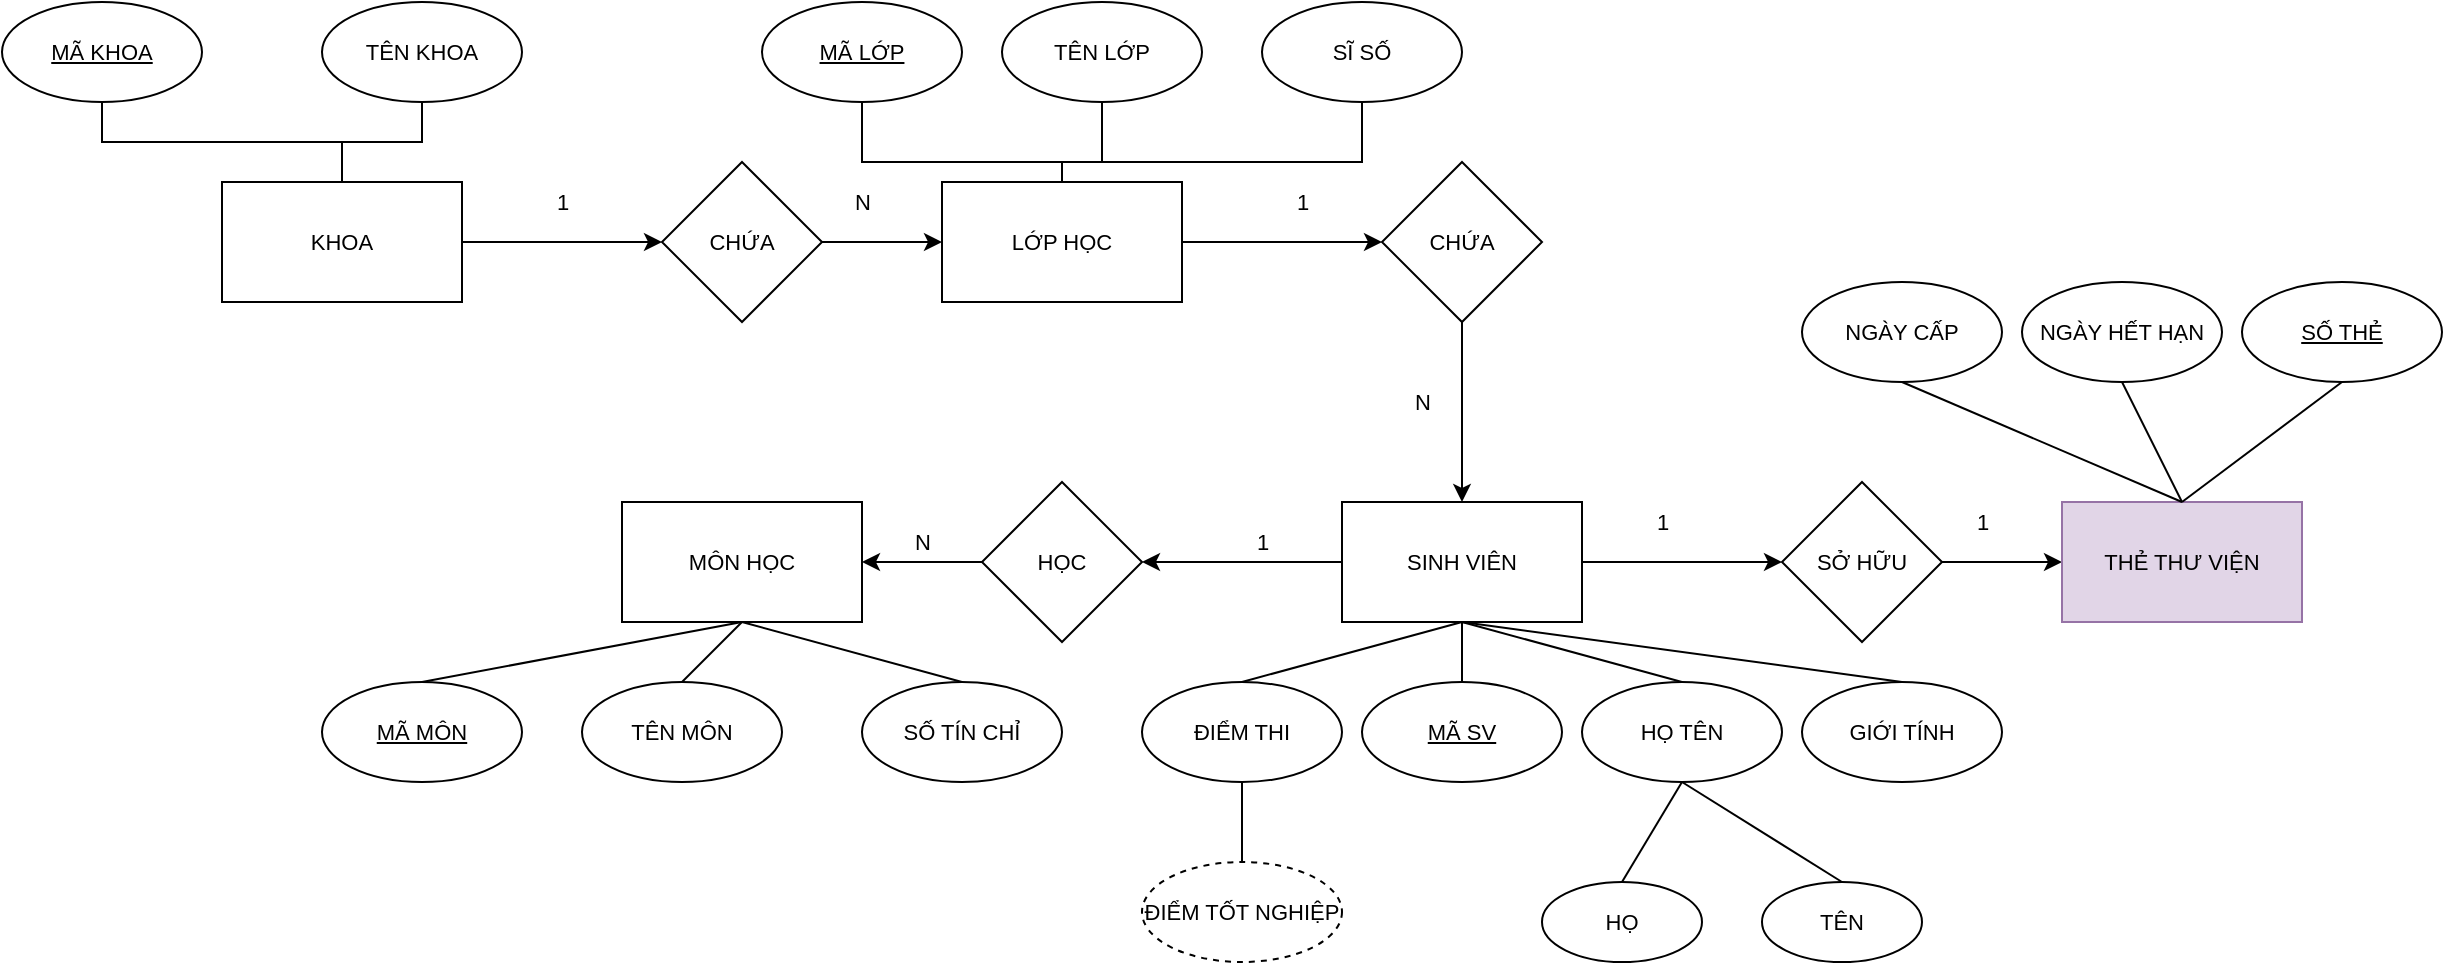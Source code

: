 <mxfile version="15.8.7" type="device"><diagram id="MwSIHv7SYvT5ruczbC4N" name="Page-1"><mxGraphModel dx="1483" dy="2016" grid="1" gridSize="10" guides="1" tooltips="1" connect="1" arrows="1" fold="1" page="1" pageScale="1" pageWidth="850" pageHeight="1100" math="0" shadow="0"><root><mxCell id="0"/><mxCell id="1" parent="0"/><mxCell id="2KRJPlFQbSfmhcFbhLpO-6" value="" style="edgeStyle=orthogonalEdgeStyle;rounded=0;orthogonalLoop=1;jettySize=auto;html=1;fontSize=11;" edge="1" parent="1" source="2KRJPlFQbSfmhcFbhLpO-4" target="2KRJPlFQbSfmhcFbhLpO-5"><mxGeometry relative="1" as="geometry"/></mxCell><mxCell id="2KRJPlFQbSfmhcFbhLpO-4" value="KHOA" style="whiteSpace=wrap;html=1;fontSize=11;" vertex="1" parent="1"><mxGeometry x="120" y="70" width="120" height="60" as="geometry"/></mxCell><mxCell id="2KRJPlFQbSfmhcFbhLpO-8" value="" style="edgeStyle=orthogonalEdgeStyle;rounded=0;orthogonalLoop=1;jettySize=auto;html=1;fontSize=11;" edge="1" parent="1" source="2KRJPlFQbSfmhcFbhLpO-5" target="2KRJPlFQbSfmhcFbhLpO-7"><mxGeometry relative="1" as="geometry"/></mxCell><mxCell id="2KRJPlFQbSfmhcFbhLpO-5" value="CHỨA" style="rhombus;whiteSpace=wrap;html=1;fontSize=11;" vertex="1" parent="1"><mxGeometry x="340" y="60" width="80" height="80" as="geometry"/></mxCell><mxCell id="2KRJPlFQbSfmhcFbhLpO-12" value="" style="edgeStyle=orthogonalEdgeStyle;rounded=0;orthogonalLoop=1;jettySize=auto;html=1;fontSize=11;" edge="1" parent="1" source="2KRJPlFQbSfmhcFbhLpO-7" target="2KRJPlFQbSfmhcFbhLpO-11"><mxGeometry relative="1" as="geometry"/></mxCell><mxCell id="2KRJPlFQbSfmhcFbhLpO-7" value="LỚP HỌC" style="whiteSpace=wrap;html=1;fontSize=11;" vertex="1" parent="1"><mxGeometry x="480" y="70" width="120" height="60" as="geometry"/></mxCell><mxCell id="2KRJPlFQbSfmhcFbhLpO-9" value="1" style="text;html=1;align=center;verticalAlign=middle;resizable=0;points=[];autosize=1;strokeColor=none;fillColor=none;fontSize=11;" vertex="1" parent="1"><mxGeometry x="280" y="70" width="20" height="20" as="geometry"/></mxCell><mxCell id="2KRJPlFQbSfmhcFbhLpO-10" value="N" style="text;html=1;align=center;verticalAlign=middle;resizable=0;points=[];autosize=1;strokeColor=none;fillColor=none;fontSize=11;" vertex="1" parent="1"><mxGeometry x="430" y="70" width="20" height="20" as="geometry"/></mxCell><mxCell id="2KRJPlFQbSfmhcFbhLpO-14" value="" style="edgeStyle=orthogonalEdgeStyle;rounded=0;orthogonalLoop=1;jettySize=auto;html=1;fontSize=11;" edge="1" parent="1" source="2KRJPlFQbSfmhcFbhLpO-11" target="2KRJPlFQbSfmhcFbhLpO-13"><mxGeometry relative="1" as="geometry"/></mxCell><mxCell id="2KRJPlFQbSfmhcFbhLpO-11" value="CHỨA" style="rhombus;whiteSpace=wrap;html=1;fontSize=11;" vertex="1" parent="1"><mxGeometry x="700" y="60" width="80" height="80" as="geometry"/></mxCell><mxCell id="2KRJPlFQbSfmhcFbhLpO-16" value="" style="edgeStyle=orthogonalEdgeStyle;rounded=0;orthogonalLoop=1;jettySize=auto;html=1;fontSize=11;" edge="1" parent="1" source="2KRJPlFQbSfmhcFbhLpO-13" target="2KRJPlFQbSfmhcFbhLpO-15"><mxGeometry relative="1" as="geometry"/></mxCell><mxCell id="2KRJPlFQbSfmhcFbhLpO-26" value="" style="edgeStyle=orthogonalEdgeStyle;rounded=0;orthogonalLoop=1;jettySize=auto;html=1;fontSize=11;" edge="1" parent="1" source="2KRJPlFQbSfmhcFbhLpO-13" target="2KRJPlFQbSfmhcFbhLpO-25"><mxGeometry relative="1" as="geometry"/></mxCell><mxCell id="2KRJPlFQbSfmhcFbhLpO-13" value="SINH VIÊN" style="whiteSpace=wrap;html=1;fontSize=11;" vertex="1" parent="1"><mxGeometry x="680" y="230" width="120" height="60" as="geometry"/></mxCell><mxCell id="2KRJPlFQbSfmhcFbhLpO-24" value="" style="edgeStyle=orthogonalEdgeStyle;rounded=0;orthogonalLoop=1;jettySize=auto;html=1;fontSize=11;" edge="1" parent="1" source="2KRJPlFQbSfmhcFbhLpO-15" target="2KRJPlFQbSfmhcFbhLpO-23"><mxGeometry relative="1" as="geometry"/></mxCell><mxCell id="2KRJPlFQbSfmhcFbhLpO-15" value="HỌC" style="rhombus;whiteSpace=wrap;html=1;fontSize=11;" vertex="1" parent="1"><mxGeometry x="500" y="220" width="80" height="80" as="geometry"/></mxCell><mxCell id="2KRJPlFQbSfmhcFbhLpO-19" value="1" style="text;html=1;align=center;verticalAlign=middle;resizable=0;points=[];autosize=1;strokeColor=none;fillColor=none;fontSize=11;" vertex="1" parent="1"><mxGeometry x="650" y="70" width="20" height="20" as="geometry"/></mxCell><mxCell id="2KRJPlFQbSfmhcFbhLpO-20" value="N" style="text;html=1;align=center;verticalAlign=middle;resizable=0;points=[];autosize=1;strokeColor=none;fillColor=none;fontSize=11;" vertex="1" parent="1"><mxGeometry x="710" y="170" width="20" height="20" as="geometry"/></mxCell><mxCell id="2KRJPlFQbSfmhcFbhLpO-21" value="1" style="text;html=1;align=center;verticalAlign=middle;resizable=0;points=[];autosize=1;strokeColor=none;fillColor=none;fontSize=11;" vertex="1" parent="1"><mxGeometry x="630" y="240" width="20" height="20" as="geometry"/></mxCell><mxCell id="2KRJPlFQbSfmhcFbhLpO-22" value="N" style="text;html=1;align=center;verticalAlign=middle;resizable=0;points=[];autosize=1;strokeColor=none;fillColor=none;fontSize=11;" vertex="1" parent="1"><mxGeometry x="460" y="240" width="20" height="20" as="geometry"/></mxCell><mxCell id="2KRJPlFQbSfmhcFbhLpO-23" value="MÔN HỌC" style="whiteSpace=wrap;html=1;fontSize=11;" vertex="1" parent="1"><mxGeometry x="320" y="230" width="120" height="60" as="geometry"/></mxCell><mxCell id="2KRJPlFQbSfmhcFbhLpO-29" value="" style="edgeStyle=orthogonalEdgeStyle;rounded=0;orthogonalLoop=1;jettySize=auto;html=1;fontSize=11;" edge="1" parent="1" source="2KRJPlFQbSfmhcFbhLpO-25" target="2KRJPlFQbSfmhcFbhLpO-28"><mxGeometry relative="1" as="geometry"/></mxCell><mxCell id="2KRJPlFQbSfmhcFbhLpO-25" value="SỞ HỮU" style="rhombus;whiteSpace=wrap;html=1;fontSize=11;" vertex="1" parent="1"><mxGeometry x="900" y="220" width="80" height="80" as="geometry"/></mxCell><mxCell id="2KRJPlFQbSfmhcFbhLpO-27" value="1" style="text;html=1;align=center;verticalAlign=middle;resizable=0;points=[];autosize=1;strokeColor=none;fillColor=none;fontSize=11;" vertex="1" parent="1"><mxGeometry x="830" y="230" width="20" height="20" as="geometry"/></mxCell><mxCell id="2KRJPlFQbSfmhcFbhLpO-28" value="THẺ THƯ VIỆN" style="whiteSpace=wrap;html=1;fontSize=11;fillColor=#e1d5e7;strokeColor=#9673a6;" vertex="1" parent="1"><mxGeometry x="1040" y="230" width="120" height="60" as="geometry"/></mxCell><mxCell id="2KRJPlFQbSfmhcFbhLpO-30" value="1" style="text;html=1;align=center;verticalAlign=middle;resizable=0;points=[];autosize=1;strokeColor=none;fillColor=none;fontSize=11;" vertex="1" parent="1"><mxGeometry x="990" y="230" width="20" height="20" as="geometry"/></mxCell><mxCell id="2KRJPlFQbSfmhcFbhLpO-31" value="&lt;u&gt;MÃ KHOA&lt;/u&gt;" style="ellipse;whiteSpace=wrap;html=1;fontSize=11;" vertex="1" parent="1"><mxGeometry x="10" y="-20" width="100" height="50" as="geometry"/></mxCell><mxCell id="2KRJPlFQbSfmhcFbhLpO-32" value="TÊN KHOA" style="ellipse;whiteSpace=wrap;html=1;fontSize=11;" vertex="1" parent="1"><mxGeometry x="170" y="-20" width="100" height="50" as="geometry"/></mxCell><mxCell id="2KRJPlFQbSfmhcFbhLpO-34" value="" style="endArrow=none;html=1;rounded=0;fontSize=11;entryX=0.5;entryY=1;entryDx=0;entryDy=0;exitX=0.5;exitY=0;exitDx=0;exitDy=0;" edge="1" parent="1" source="2KRJPlFQbSfmhcFbhLpO-4" target="2KRJPlFQbSfmhcFbhLpO-31"><mxGeometry width="50" height="50" relative="1" as="geometry"><mxPoint x="50" y="90" as="sourcePoint"/><mxPoint x="100" y="40" as="targetPoint"/><Array as="points"><mxPoint x="180" y="50"/><mxPoint x="60" y="50"/></Array></mxGeometry></mxCell><mxCell id="2KRJPlFQbSfmhcFbhLpO-35" value="" style="endArrow=none;html=1;rounded=0;fontSize=11;entryX=0.5;entryY=1;entryDx=0;entryDy=0;exitX=0.5;exitY=0;exitDx=0;exitDy=0;" edge="1" parent="1" source="2KRJPlFQbSfmhcFbhLpO-4" target="2KRJPlFQbSfmhcFbhLpO-32"><mxGeometry width="50" height="50" relative="1" as="geometry"><mxPoint x="210" y="80" as="sourcePoint"/><mxPoint x="260" y="30" as="targetPoint"/><Array as="points"><mxPoint x="180" y="50"/><mxPoint x="220" y="50"/></Array></mxGeometry></mxCell><mxCell id="2KRJPlFQbSfmhcFbhLpO-36" value="&lt;u&gt;MÃ LỚP&lt;/u&gt;" style="ellipse;whiteSpace=wrap;html=1;fontSize=11;" vertex="1" parent="1"><mxGeometry x="390" y="-20" width="100" height="50" as="geometry"/></mxCell><mxCell id="2KRJPlFQbSfmhcFbhLpO-37" value="TÊN LỚP" style="ellipse;whiteSpace=wrap;html=1;fontSize=11;" vertex="1" parent="1"><mxGeometry x="510" y="-20" width="100" height="50" as="geometry"/></mxCell><mxCell id="2KRJPlFQbSfmhcFbhLpO-38" value="SĨ SỐ" style="ellipse;whiteSpace=wrap;html=1;fontSize=11;" vertex="1" parent="1"><mxGeometry x="640" y="-20" width="100" height="50" as="geometry"/></mxCell><mxCell id="2KRJPlFQbSfmhcFbhLpO-39" value="" style="endArrow=none;html=1;rounded=0;fontSize=11;entryX=0.5;entryY=1;entryDx=0;entryDy=0;exitX=0.5;exitY=0;exitDx=0;exitDy=0;" edge="1" parent="1" source="2KRJPlFQbSfmhcFbhLpO-7" target="2KRJPlFQbSfmhcFbhLpO-36"><mxGeometry width="50" height="50" relative="1" as="geometry"><mxPoint x="430" y="80" as="sourcePoint"/><mxPoint x="480" y="30" as="targetPoint"/><Array as="points"><mxPoint x="540" y="60"/><mxPoint x="440" y="60"/></Array></mxGeometry></mxCell><mxCell id="2KRJPlFQbSfmhcFbhLpO-40" value="" style="endArrow=none;html=1;rounded=0;fontSize=11;entryX=0.5;entryY=1;entryDx=0;entryDy=0;exitX=0.5;exitY=0;exitDx=0;exitDy=0;" edge="1" parent="1" source="2KRJPlFQbSfmhcFbhLpO-7" target="2KRJPlFQbSfmhcFbhLpO-37"><mxGeometry width="50" height="50" relative="1" as="geometry"><mxPoint x="550" y="90" as="sourcePoint"/><mxPoint x="600" y="40" as="targetPoint"/><Array as="points"><mxPoint x="540" y="60"/><mxPoint x="560" y="60"/></Array></mxGeometry></mxCell><mxCell id="2KRJPlFQbSfmhcFbhLpO-41" value="" style="endArrow=none;html=1;rounded=0;fontSize=11;entryX=0.5;entryY=1;entryDx=0;entryDy=0;exitX=0.5;exitY=0;exitDx=0;exitDy=0;" edge="1" parent="1" source="2KRJPlFQbSfmhcFbhLpO-7" target="2KRJPlFQbSfmhcFbhLpO-38"><mxGeometry width="50" height="50" relative="1" as="geometry"><mxPoint x="550" y="80" as="sourcePoint"/><mxPoint x="570" y="40" as="targetPoint"/><Array as="points"><mxPoint x="540" y="60"/><mxPoint x="690" y="60"/></Array></mxGeometry></mxCell><mxCell id="2KRJPlFQbSfmhcFbhLpO-42" value="NGÀY HẾT HẠN" style="ellipse;whiteSpace=wrap;html=1;fontSize=11;" vertex="1" parent="1"><mxGeometry x="1020" y="120" width="100" height="50" as="geometry"/></mxCell><mxCell id="2KRJPlFQbSfmhcFbhLpO-43" value="&lt;u&gt;SỐ THẺ&lt;/u&gt;" style="ellipse;whiteSpace=wrap;html=1;fontSize=11;" vertex="1" parent="1"><mxGeometry x="1130" y="120" width="100" height="50" as="geometry"/></mxCell><mxCell id="2KRJPlFQbSfmhcFbhLpO-44" value="NGÀY CẤP" style="ellipse;whiteSpace=wrap;html=1;fontSize=11;" vertex="1" parent="1"><mxGeometry x="910" y="120" width="100" height="50" as="geometry"/></mxCell><mxCell id="2KRJPlFQbSfmhcFbhLpO-45" value="" style="endArrow=none;html=1;rounded=0;fontSize=11;entryX=0.5;entryY=1;entryDx=0;entryDy=0;exitX=0.5;exitY=0;exitDx=0;exitDy=0;" edge="1" parent="1" source="2KRJPlFQbSfmhcFbhLpO-28" target="2KRJPlFQbSfmhcFbhLpO-43"><mxGeometry width="50" height="50" relative="1" as="geometry"><mxPoint x="1120" y="230" as="sourcePoint"/><mxPoint x="1170" y="180" as="targetPoint"/></mxGeometry></mxCell><mxCell id="2KRJPlFQbSfmhcFbhLpO-46" value="" style="endArrow=none;html=1;rounded=0;fontSize=11;entryX=0.5;entryY=1;entryDx=0;entryDy=0;" edge="1" parent="1" target="2KRJPlFQbSfmhcFbhLpO-44"><mxGeometry width="50" height="50" relative="1" as="geometry"><mxPoint x="1100" y="230" as="sourcePoint"/><mxPoint x="1230" y="270" as="targetPoint"/></mxGeometry></mxCell><mxCell id="2KRJPlFQbSfmhcFbhLpO-47" value="" style="endArrow=none;html=1;rounded=0;fontSize=11;entryX=0.5;entryY=1;entryDx=0;entryDy=0;" edge="1" parent="1" target="2KRJPlFQbSfmhcFbhLpO-42"><mxGeometry width="50" height="50" relative="1" as="geometry"><mxPoint x="1100" y="230" as="sourcePoint"/><mxPoint x="1020" y="170" as="targetPoint"/></mxGeometry></mxCell><mxCell id="2KRJPlFQbSfmhcFbhLpO-48" value="&lt;u&gt;MÃ MÔN&lt;/u&gt;" style="ellipse;whiteSpace=wrap;html=1;fontSize=11;" vertex="1" parent="1"><mxGeometry x="170" y="320" width="100" height="50" as="geometry"/></mxCell><mxCell id="2KRJPlFQbSfmhcFbhLpO-49" value="TÊN MÔN" style="ellipse;whiteSpace=wrap;html=1;fontSize=11;" vertex="1" parent="1"><mxGeometry x="300" y="320" width="100" height="50" as="geometry"/></mxCell><mxCell id="2KRJPlFQbSfmhcFbhLpO-50" value="SỐ TÍN CHỈ" style="ellipse;whiteSpace=wrap;html=1;fontSize=11;" vertex="1" parent="1"><mxGeometry x="440" y="320" width="100" height="50" as="geometry"/></mxCell><mxCell id="2KRJPlFQbSfmhcFbhLpO-51" value="" style="endArrow=none;html=1;rounded=0;fontSize=11;entryX=0.5;entryY=1;entryDx=0;entryDy=0;exitX=0.5;exitY=0;exitDx=0;exitDy=0;" edge="1" parent="1" source="2KRJPlFQbSfmhcFbhLpO-49" target="2KRJPlFQbSfmhcFbhLpO-23"><mxGeometry width="50" height="50" relative="1" as="geometry"><mxPoint x="370" y="340" as="sourcePoint"/><mxPoint x="420" y="290" as="targetPoint"/></mxGeometry></mxCell><mxCell id="2KRJPlFQbSfmhcFbhLpO-52" value="" style="endArrow=none;html=1;rounded=0;fontSize=11;entryX=0.5;entryY=1;entryDx=0;entryDy=0;exitX=0.5;exitY=0;exitDx=0;exitDy=0;" edge="1" parent="1" source="2KRJPlFQbSfmhcFbhLpO-50" target="2KRJPlFQbSfmhcFbhLpO-23"><mxGeometry width="50" height="50" relative="1" as="geometry"><mxPoint x="360" y="330" as="sourcePoint"/><mxPoint x="390" y="300" as="targetPoint"/></mxGeometry></mxCell><mxCell id="2KRJPlFQbSfmhcFbhLpO-53" value="" style="endArrow=none;html=1;rounded=0;fontSize=11;entryX=0.5;entryY=1;entryDx=0;entryDy=0;exitX=0.5;exitY=0;exitDx=0;exitDy=0;" edge="1" parent="1" source="2KRJPlFQbSfmhcFbhLpO-48" target="2KRJPlFQbSfmhcFbhLpO-23"><mxGeometry width="50" height="50" relative="1" as="geometry"><mxPoint x="370" y="340" as="sourcePoint"/><mxPoint x="400" y="310" as="targetPoint"/></mxGeometry></mxCell><mxCell id="2KRJPlFQbSfmhcFbhLpO-54" value="&lt;u&gt;MÃ SV&lt;/u&gt;" style="ellipse;whiteSpace=wrap;html=1;fontSize=11;" vertex="1" parent="1"><mxGeometry x="690" y="320" width="100" height="50" as="geometry"/></mxCell><mxCell id="2KRJPlFQbSfmhcFbhLpO-55" value="HỌ TÊN" style="ellipse;whiteSpace=wrap;html=1;fontSize=11;" vertex="1" parent="1"><mxGeometry x="800" y="320" width="100" height="50" as="geometry"/></mxCell><mxCell id="2KRJPlFQbSfmhcFbhLpO-56" value="GIỚI TÍNH" style="ellipse;whiteSpace=wrap;html=1;fontSize=11;" vertex="1" parent="1"><mxGeometry x="910" y="320" width="100" height="50" as="geometry"/></mxCell><mxCell id="2KRJPlFQbSfmhcFbhLpO-57" value="HỌ" style="ellipse;whiteSpace=wrap;html=1;fontSize=11;" vertex="1" parent="1"><mxGeometry x="780" y="420" width="80" height="40" as="geometry"/></mxCell><mxCell id="2KRJPlFQbSfmhcFbhLpO-58" value="TÊN" style="ellipse;whiteSpace=wrap;html=1;fontSize=11;" vertex="1" parent="1"><mxGeometry x="890" y="420" width="80" height="40" as="geometry"/></mxCell><mxCell id="2KRJPlFQbSfmhcFbhLpO-59" value="" style="endArrow=none;html=1;rounded=0;fontSize=11;entryX=0.5;entryY=1;entryDx=0;entryDy=0;exitX=0.5;exitY=0;exitDx=0;exitDy=0;" edge="1" parent="1" source="2KRJPlFQbSfmhcFbhLpO-57" target="2KRJPlFQbSfmhcFbhLpO-55"><mxGeometry width="50" height="50" relative="1" as="geometry"><mxPoint x="710" y="430" as="sourcePoint"/><mxPoint x="760" y="380" as="targetPoint"/></mxGeometry></mxCell><mxCell id="2KRJPlFQbSfmhcFbhLpO-60" value="" style="endArrow=none;html=1;rounded=0;fontSize=11;exitX=0.5;exitY=0;exitDx=0;exitDy=0;" edge="1" parent="1" source="2KRJPlFQbSfmhcFbhLpO-58"><mxGeometry width="50" height="50" relative="1" as="geometry"><mxPoint x="730" y="420.0" as="sourcePoint"/><mxPoint x="850" y="370" as="targetPoint"/></mxGeometry></mxCell><mxCell id="2KRJPlFQbSfmhcFbhLpO-64" value="" style="endArrow=none;html=1;rounded=0;fontSize=11;entryX=0.5;entryY=1;entryDx=0;entryDy=0;exitX=0.5;exitY=0;exitDx=0;exitDy=0;" edge="1" parent="1" source="2KRJPlFQbSfmhcFbhLpO-54" target="2KRJPlFQbSfmhcFbhLpO-13"><mxGeometry width="50" height="50" relative="1" as="geometry"><mxPoint x="730" y="420" as="sourcePoint"/><mxPoint x="790" y="380" as="targetPoint"/></mxGeometry></mxCell><mxCell id="2KRJPlFQbSfmhcFbhLpO-65" value="" style="endArrow=none;html=1;rounded=0;fontSize=11;exitX=0.5;exitY=0;exitDx=0;exitDy=0;" edge="1" parent="1" source="2KRJPlFQbSfmhcFbhLpO-55"><mxGeometry width="50" height="50" relative="1" as="geometry"><mxPoint x="670" y="330" as="sourcePoint"/><mxPoint x="740" y="290" as="targetPoint"/></mxGeometry></mxCell><mxCell id="2KRJPlFQbSfmhcFbhLpO-66" value="" style="endArrow=none;html=1;rounded=0;fontSize=11;exitX=0.5;exitY=0;exitDx=0;exitDy=0;entryX=0.5;entryY=1;entryDx=0;entryDy=0;" edge="1" parent="1" source="2KRJPlFQbSfmhcFbhLpO-56" target="2KRJPlFQbSfmhcFbhLpO-13"><mxGeometry width="50" height="50" relative="1" as="geometry"><mxPoint x="790" y="330" as="sourcePoint"/><mxPoint x="750" y="300" as="targetPoint"/></mxGeometry></mxCell><mxCell id="2KRJPlFQbSfmhcFbhLpO-67" value="ĐIỂM THI" style="ellipse;whiteSpace=wrap;html=1;fontSize=11;" vertex="1" parent="1"><mxGeometry x="580" y="320" width="100" height="50" as="geometry"/></mxCell><mxCell id="2KRJPlFQbSfmhcFbhLpO-68" value="ĐIỂM TỐT NGHIỆP" style="ellipse;whiteSpace=wrap;html=1;fontSize=11;dashed=1;" vertex="1" parent="1"><mxGeometry x="580" y="410" width="100" height="50" as="geometry"/></mxCell><mxCell id="2KRJPlFQbSfmhcFbhLpO-69" value="" style="endArrow=none;html=1;rounded=0;fontSize=11;entryX=0.5;entryY=1;entryDx=0;entryDy=0;exitX=0.5;exitY=0;exitDx=0;exitDy=0;" edge="1" parent="1" source="2KRJPlFQbSfmhcFbhLpO-67" target="2KRJPlFQbSfmhcFbhLpO-13"><mxGeometry width="50" height="50" relative="1" as="geometry"><mxPoint x="610" y="340" as="sourcePoint"/><mxPoint x="660" y="290" as="targetPoint"/></mxGeometry></mxCell><mxCell id="2KRJPlFQbSfmhcFbhLpO-70" value="" style="endArrow=none;html=1;rounded=0;fontSize=11;entryX=0.5;entryY=1;entryDx=0;entryDy=0;exitX=0.5;exitY=0;exitDx=0;exitDy=0;" edge="1" parent="1" source="2KRJPlFQbSfmhcFbhLpO-68" target="2KRJPlFQbSfmhcFbhLpO-67"><mxGeometry width="50" height="50" relative="1" as="geometry"><mxPoint x="490" y="460" as="sourcePoint"/><mxPoint x="540" y="410" as="targetPoint"/></mxGeometry></mxCell></root></mxGraphModel></diagram></mxfile>